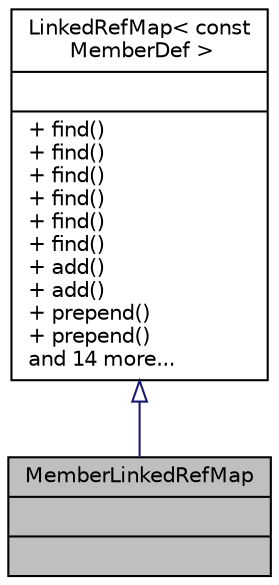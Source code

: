 digraph "MemberLinkedRefMap"
{
 // LATEX_PDF_SIZE
  edge [fontname="Helvetica",fontsize="10",labelfontname="Helvetica",labelfontsize="10"];
  node [fontname="Helvetica",fontsize="10",shape=record];
  Node1 [label="{MemberLinkedRefMap\n||}",height=0.2,width=0.4,color="black", fillcolor="grey75", style="filled", fontcolor="black",tooltip=" "];
  Node2 -> Node1 [dir="back",color="midnightblue",fontsize="10",style="solid",arrowtail="onormal"];
  Node2 [label="{LinkedRefMap\< const\l MemberDef \>\n||+ find()\l+ find()\l+ find()\l+ find()\l+ find()\l+ find()\l+ add()\l+ add()\l+ prepend()\l+ prepend()\land 14 more...\l}",height=0.2,width=0.4,color="black", fillcolor="white", style="filled",URL="$classLinkedRefMap.html",tooltip=" "];
}
